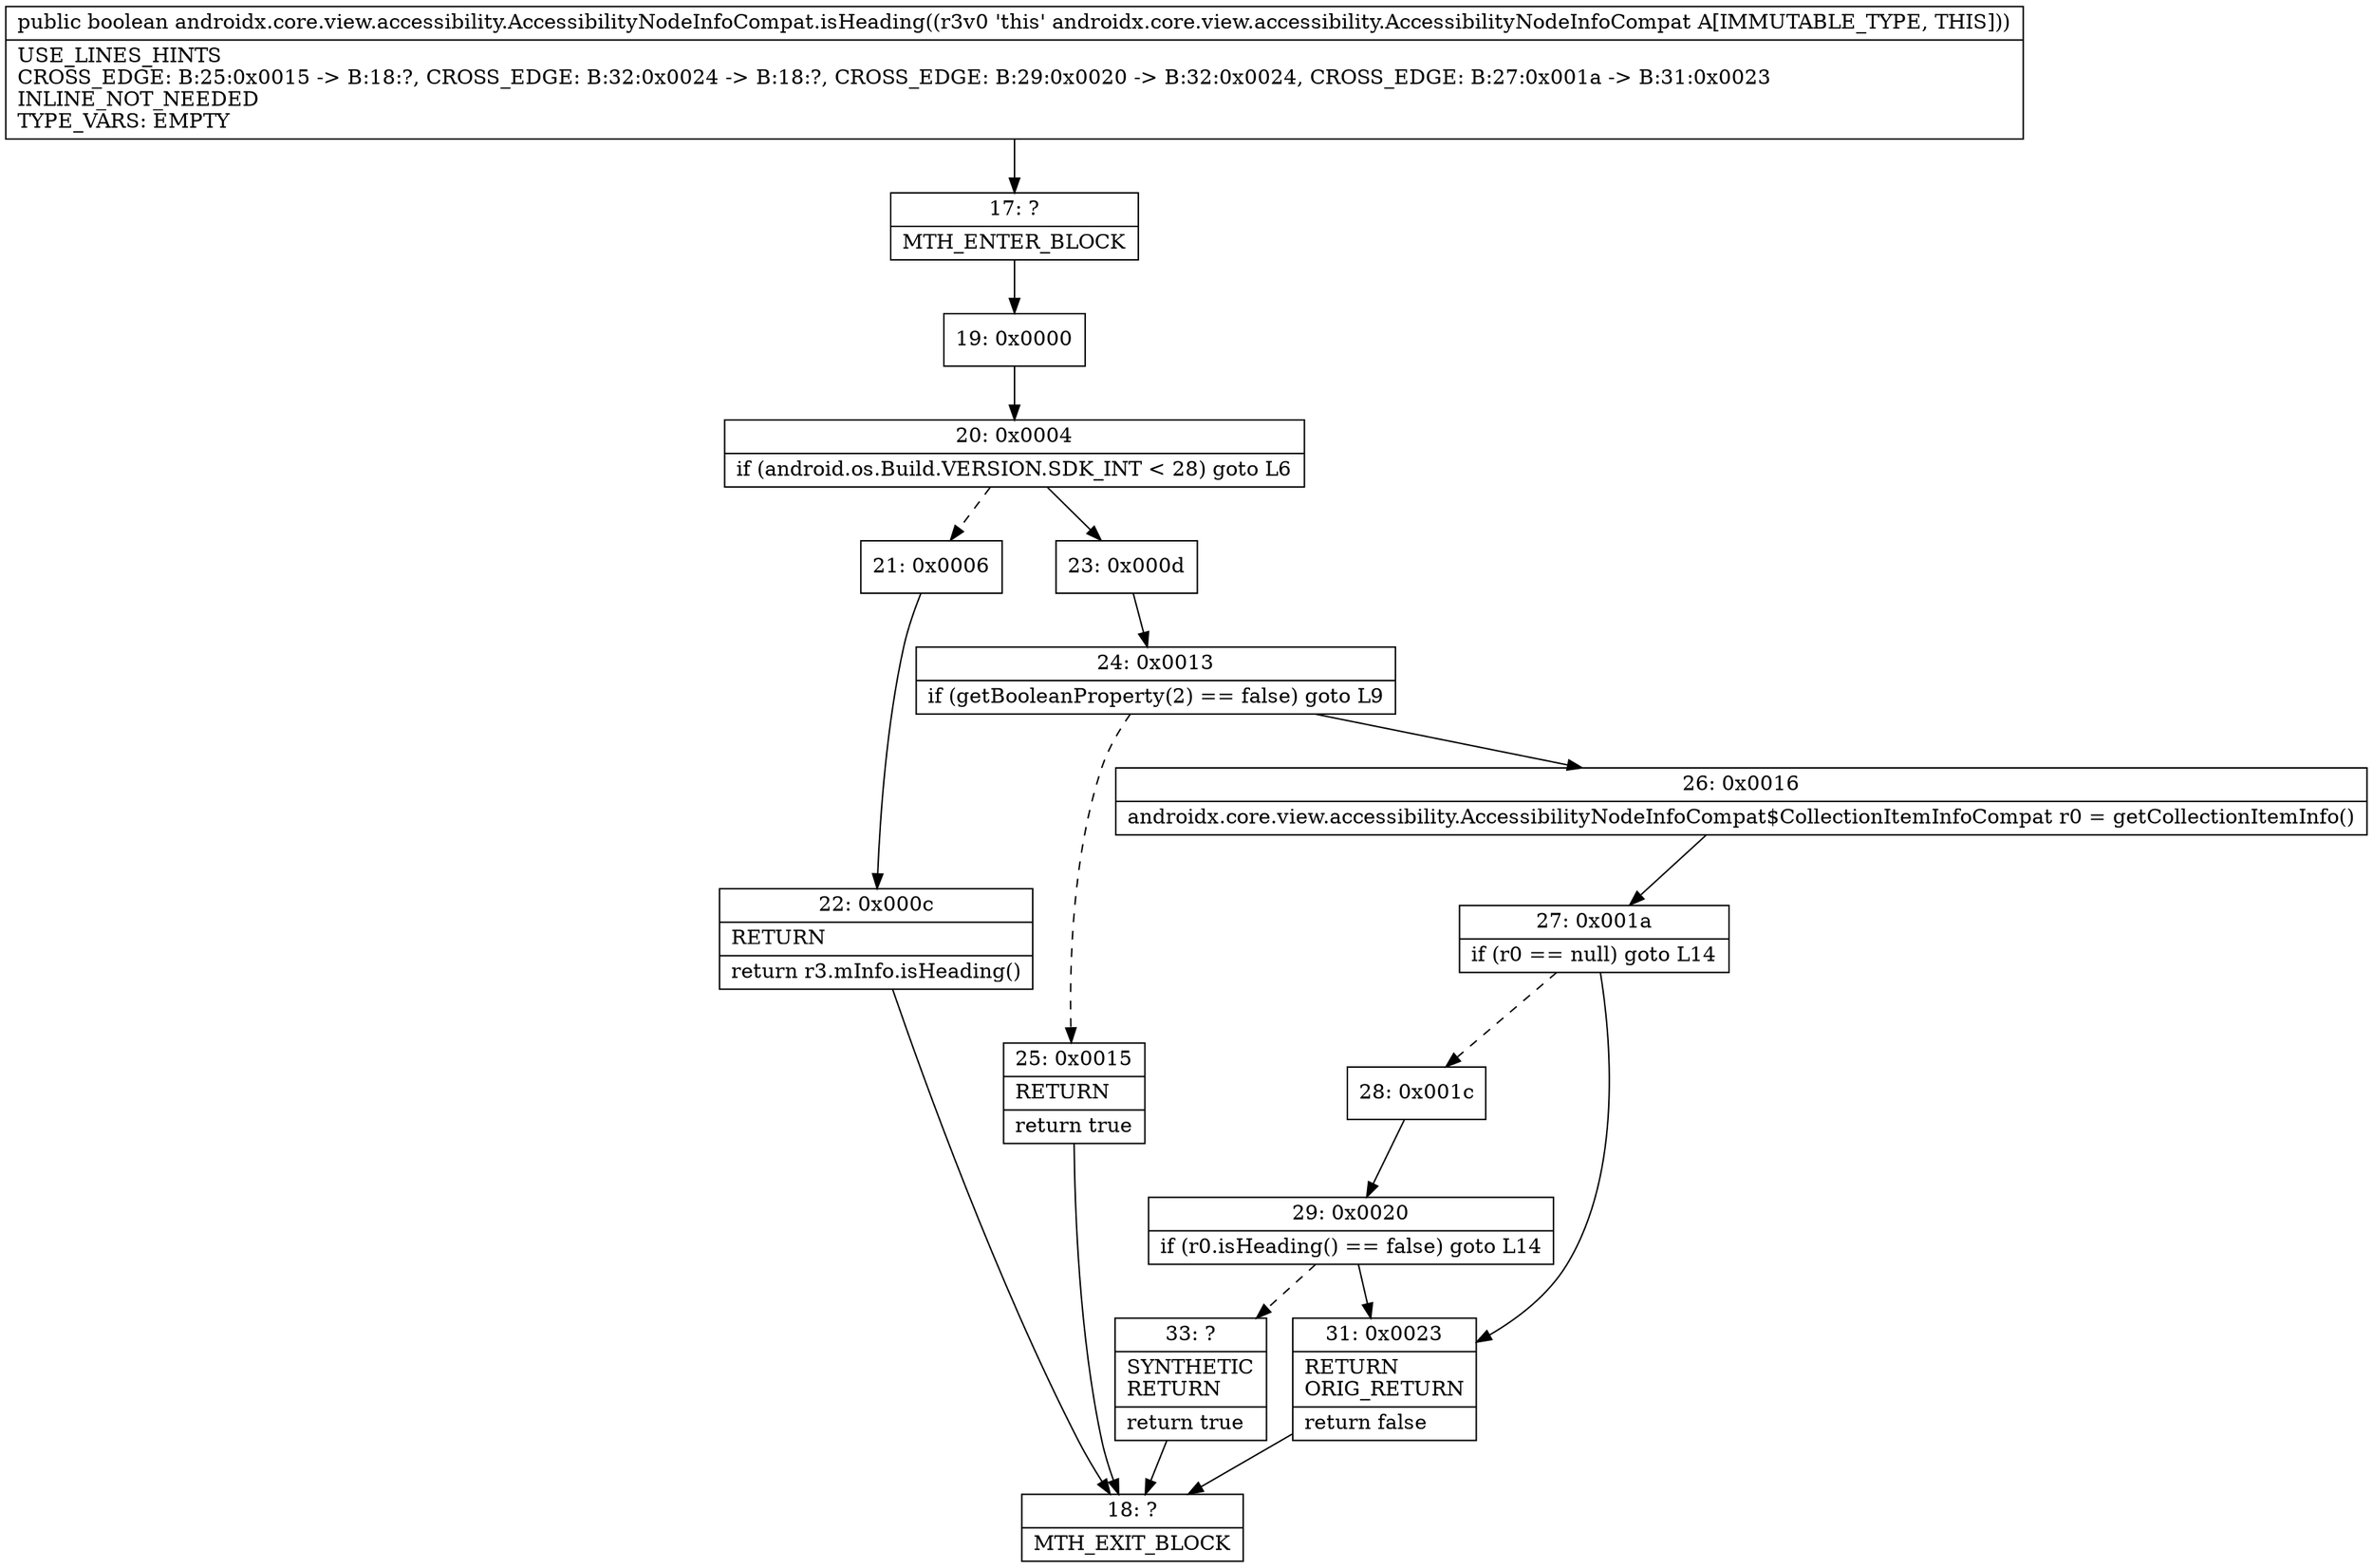 digraph "CFG forandroidx.core.view.accessibility.AccessibilityNodeInfoCompat.isHeading()Z" {
Node_17 [shape=record,label="{17\:\ ?|MTH_ENTER_BLOCK\l}"];
Node_19 [shape=record,label="{19\:\ 0x0000}"];
Node_20 [shape=record,label="{20\:\ 0x0004|if (android.os.Build.VERSION.SDK_INT \< 28) goto L6\l}"];
Node_21 [shape=record,label="{21\:\ 0x0006}"];
Node_22 [shape=record,label="{22\:\ 0x000c|RETURN\l|return r3.mInfo.isHeading()\l}"];
Node_18 [shape=record,label="{18\:\ ?|MTH_EXIT_BLOCK\l}"];
Node_23 [shape=record,label="{23\:\ 0x000d}"];
Node_24 [shape=record,label="{24\:\ 0x0013|if (getBooleanProperty(2) == false) goto L9\l}"];
Node_25 [shape=record,label="{25\:\ 0x0015|RETURN\l|return true\l}"];
Node_26 [shape=record,label="{26\:\ 0x0016|androidx.core.view.accessibility.AccessibilityNodeInfoCompat$CollectionItemInfoCompat r0 = getCollectionItemInfo()\l}"];
Node_27 [shape=record,label="{27\:\ 0x001a|if (r0 == null) goto L14\l}"];
Node_28 [shape=record,label="{28\:\ 0x001c}"];
Node_29 [shape=record,label="{29\:\ 0x0020|if (r0.isHeading() == false) goto L14\l}"];
Node_33 [shape=record,label="{33\:\ ?|SYNTHETIC\lRETURN\l|return true\l}"];
Node_31 [shape=record,label="{31\:\ 0x0023|RETURN\lORIG_RETURN\l|return false\l}"];
MethodNode[shape=record,label="{public boolean androidx.core.view.accessibility.AccessibilityNodeInfoCompat.isHeading((r3v0 'this' androidx.core.view.accessibility.AccessibilityNodeInfoCompat A[IMMUTABLE_TYPE, THIS]))  | USE_LINES_HINTS\lCROSS_EDGE: B:25:0x0015 \-\> B:18:?, CROSS_EDGE: B:32:0x0024 \-\> B:18:?, CROSS_EDGE: B:29:0x0020 \-\> B:32:0x0024, CROSS_EDGE: B:27:0x001a \-\> B:31:0x0023\lINLINE_NOT_NEEDED\lTYPE_VARS: EMPTY\l}"];
MethodNode -> Node_17;Node_17 -> Node_19;
Node_19 -> Node_20;
Node_20 -> Node_21[style=dashed];
Node_20 -> Node_23;
Node_21 -> Node_22;
Node_22 -> Node_18;
Node_23 -> Node_24;
Node_24 -> Node_25[style=dashed];
Node_24 -> Node_26;
Node_25 -> Node_18;
Node_26 -> Node_27;
Node_27 -> Node_28[style=dashed];
Node_27 -> Node_31;
Node_28 -> Node_29;
Node_29 -> Node_31;
Node_29 -> Node_33[style=dashed];
Node_33 -> Node_18;
Node_31 -> Node_18;
}

